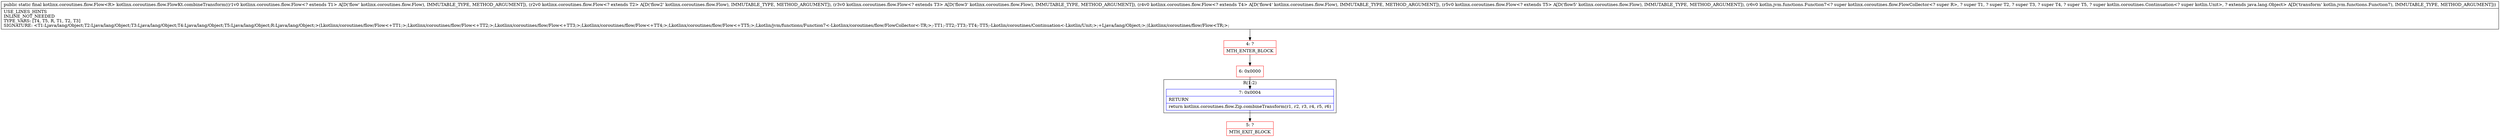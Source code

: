 digraph "CFG forkotlinx.coroutines.flow.FlowKt.combineTransform(Lkotlinx\/coroutines\/flow\/Flow;Lkotlinx\/coroutines\/flow\/Flow;Lkotlinx\/coroutines\/flow\/Flow;Lkotlinx\/coroutines\/flow\/Flow;Lkotlinx\/coroutines\/flow\/Flow;Lkotlin\/jvm\/functions\/Function7;)Lkotlinx\/coroutines\/flow\/Flow;" {
subgraph cluster_Region_1548722616 {
label = "R(1:2)";
node [shape=record,color=blue];
Node_7 [shape=record,label="{7\:\ 0x0004|RETURN\l|return kotlinx.coroutines.flow.Zip.combineTransform(r1, r2, r3, r4, r5, r6)\l}"];
}
Node_4 [shape=record,color=red,label="{4\:\ ?|MTH_ENTER_BLOCK\l}"];
Node_6 [shape=record,color=red,label="{6\:\ 0x0000}"];
Node_5 [shape=record,color=red,label="{5\:\ ?|MTH_EXIT_BLOCK\l}"];
MethodNode[shape=record,label="{public static final kotlinx.coroutines.flow.Flow\<R\> kotlinx.coroutines.flow.FlowKt.combineTransform((r1v0 kotlinx.coroutines.flow.Flow\<? extends T1\> A[D('flow' kotlinx.coroutines.flow.Flow), IMMUTABLE_TYPE, METHOD_ARGUMENT]), (r2v0 kotlinx.coroutines.flow.Flow\<? extends T2\> A[D('flow2' kotlinx.coroutines.flow.Flow), IMMUTABLE_TYPE, METHOD_ARGUMENT]), (r3v0 kotlinx.coroutines.flow.Flow\<? extends T3\> A[D('flow3' kotlinx.coroutines.flow.Flow), IMMUTABLE_TYPE, METHOD_ARGUMENT]), (r4v0 kotlinx.coroutines.flow.Flow\<? extends T4\> A[D('flow4' kotlinx.coroutines.flow.Flow), IMMUTABLE_TYPE, METHOD_ARGUMENT]), (r5v0 kotlinx.coroutines.flow.Flow\<? extends T5\> A[D('flow5' kotlinx.coroutines.flow.Flow), IMMUTABLE_TYPE, METHOD_ARGUMENT]), (r6v0 kotlin.jvm.functions.Function7\<? super kotlinx.coroutines.flow.FlowCollector\<? super R\>, ? super T1, ? super T2, ? super T3, ? super T4, ? super T5, ? super kotlin.coroutines.Continuation\<? super kotlin.Unit\>, ? extends java.lang.Object\> A[D('transform' kotlin.jvm.functions.Function7), IMMUTABLE_TYPE, METHOD_ARGUMENT]))  | USE_LINES_HINTS\lINLINE_NOT_NEEDED\lTYPE_VARS: [T4, T5, R, T1, T2, T3]\lSIGNATURE: \<T1:Ljava\/lang\/Object;T2:Ljava\/lang\/Object;T3:Ljava\/lang\/Object;T4:Ljava\/lang\/Object;T5:Ljava\/lang\/Object;R:Ljava\/lang\/Object;\>(Lkotlinx\/coroutines\/flow\/Flow\<+TT1;\>;Lkotlinx\/coroutines\/flow\/Flow\<+TT2;\>;Lkotlinx\/coroutines\/flow\/Flow\<+TT3;\>;Lkotlinx\/coroutines\/flow\/Flow\<+TT4;\>;Lkotlinx\/coroutines\/flow\/Flow\<+TT5;\>;Lkotlin\/jvm\/functions\/Function7\<\-Lkotlinx\/coroutines\/flow\/FlowCollector\<\-TR;\>;\-TT1;\-TT2;\-TT3;\-TT4;\-TT5;\-Lkotlin\/coroutines\/Continuation\<\-Lkotlin\/Unit;\>;+Ljava\/lang\/Object;\>;)Lkotlinx\/coroutines\/flow\/Flow\<TR;\>;\l}"];
MethodNode -> Node_4;Node_7 -> Node_5;
Node_4 -> Node_6;
Node_6 -> Node_7;
}

